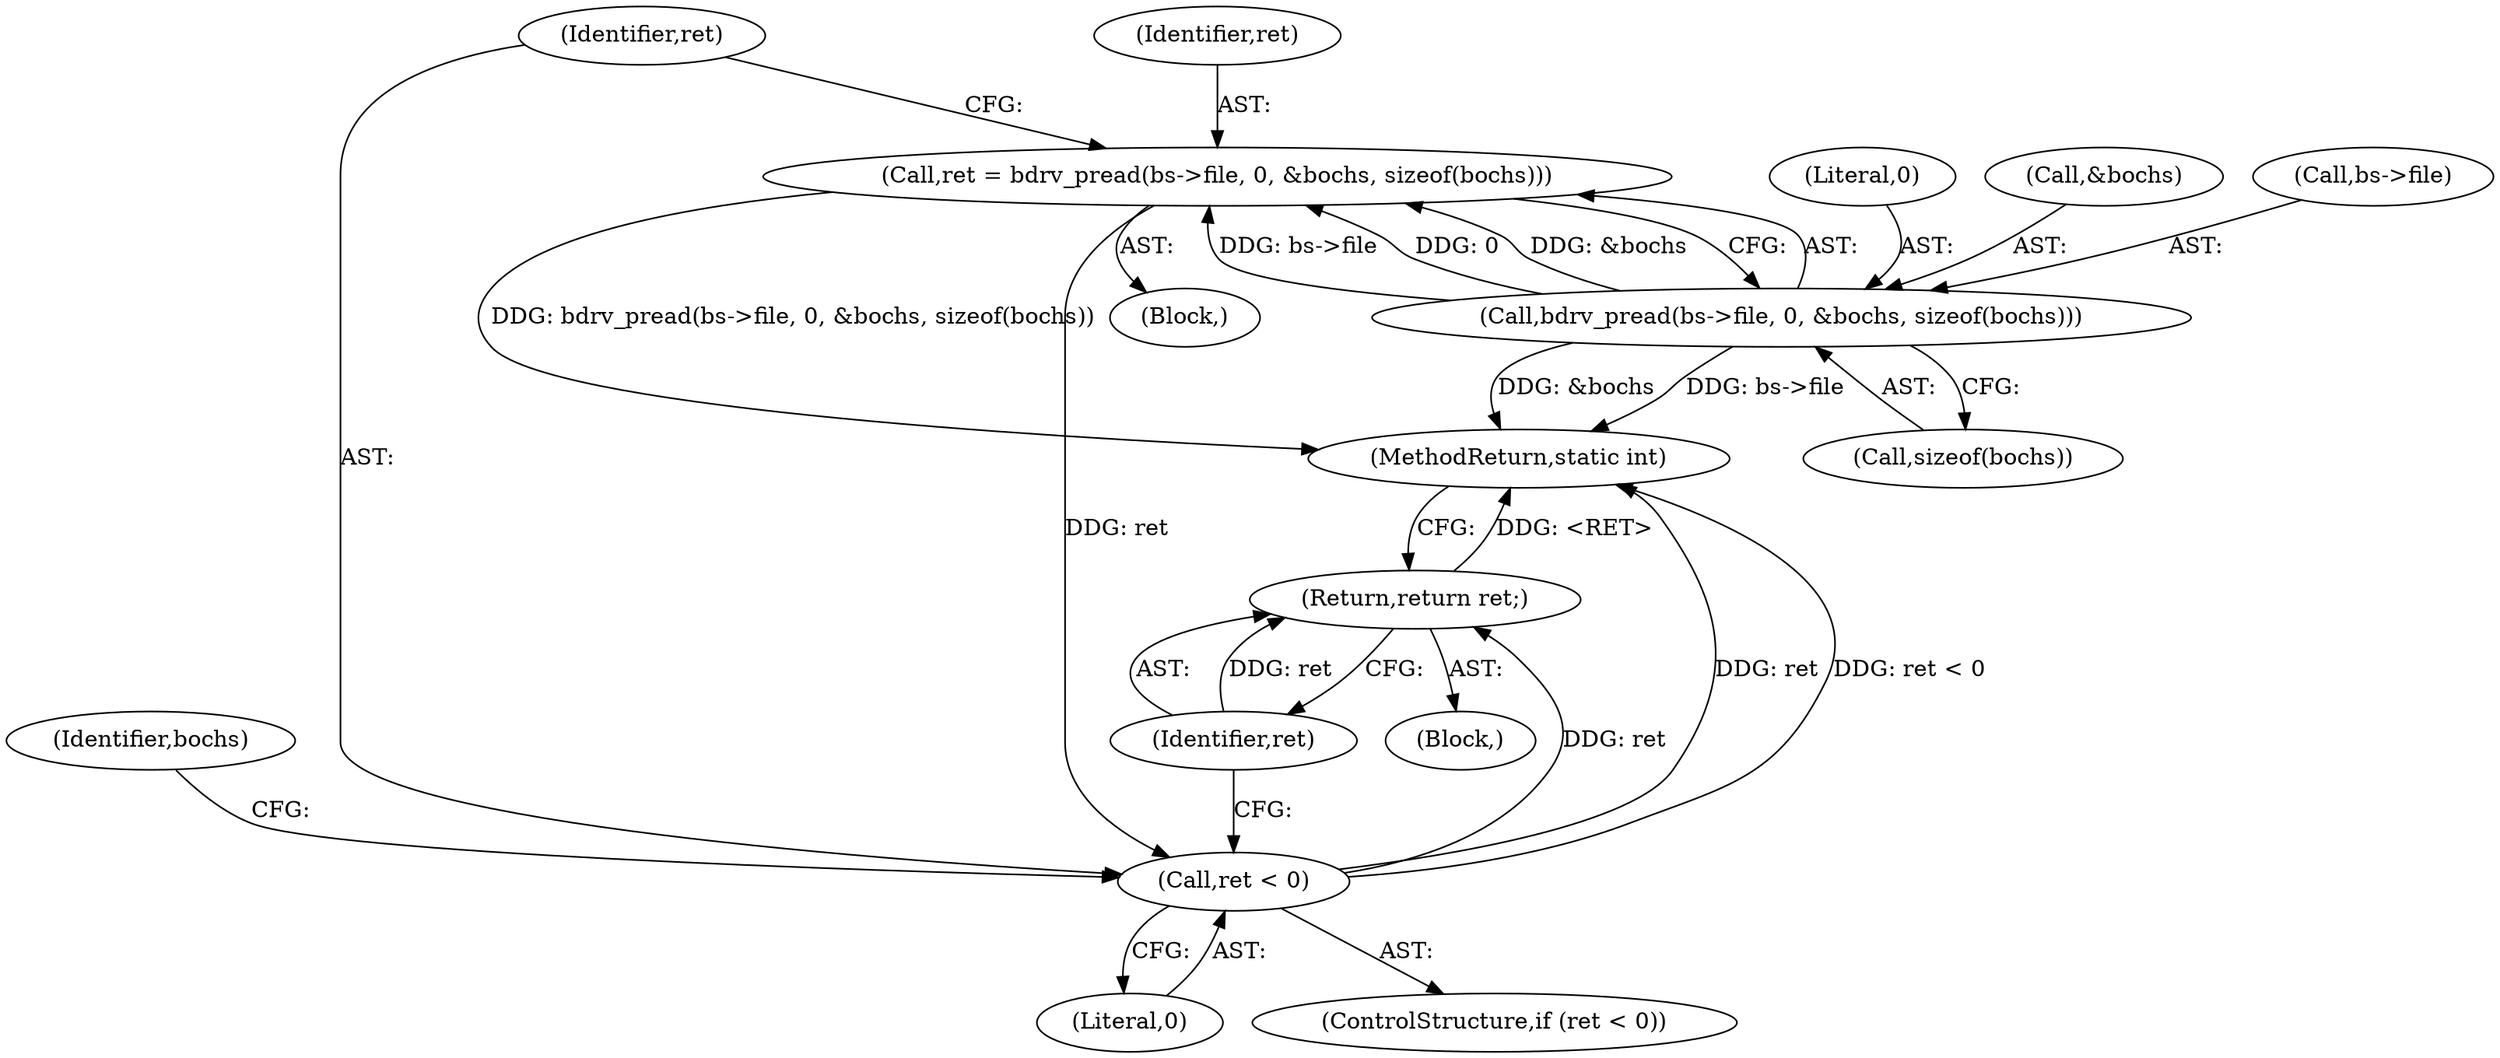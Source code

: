 digraph "0_qemu_e3737b820b45e54b059656dc3f914f895ac7a88b@API" {
"1000125" [label="(Call,ret = bdrv_pread(bs->file, 0, &bochs, sizeof(bochs)))"];
"1000127" [label="(Call,bdrv_pread(bs->file, 0, &bochs, sizeof(bochs)))"];
"1000137" [label="(Call,ret < 0)"];
"1000141" [label="(Return,return ret;)"];
"1000142" [label="(Identifier,ret)"];
"1000126" [label="(Identifier,ret)"];
"1000147" [label="(Identifier,bochs)"];
"1000110" [label="(Block,)"];
"1000131" [label="(Literal,0)"];
"1000139" [label="(Literal,0)"];
"1000141" [label="(Return,return ret;)"];
"1000132" [label="(Call,&bochs)"];
"1000137" [label="(Call,ret < 0)"];
"1000449" [label="(MethodReturn,static int)"];
"1000127" [label="(Call,bdrv_pread(bs->file, 0, &bochs, sizeof(bochs)))"];
"1000125" [label="(Call,ret = bdrv_pread(bs->file, 0, &bochs, sizeof(bochs)))"];
"1000134" [label="(Call,sizeof(bochs))"];
"1000140" [label="(Block,)"];
"1000128" [label="(Call,bs->file)"];
"1000138" [label="(Identifier,ret)"];
"1000136" [label="(ControlStructure,if (ret < 0))"];
"1000125" -> "1000110"  [label="AST: "];
"1000125" -> "1000127"  [label="CFG: "];
"1000126" -> "1000125"  [label="AST: "];
"1000127" -> "1000125"  [label="AST: "];
"1000138" -> "1000125"  [label="CFG: "];
"1000125" -> "1000449"  [label="DDG: bdrv_pread(bs->file, 0, &bochs, sizeof(bochs))"];
"1000127" -> "1000125"  [label="DDG: bs->file"];
"1000127" -> "1000125"  [label="DDG: 0"];
"1000127" -> "1000125"  [label="DDG: &bochs"];
"1000125" -> "1000137"  [label="DDG: ret"];
"1000127" -> "1000134"  [label="CFG: "];
"1000128" -> "1000127"  [label="AST: "];
"1000131" -> "1000127"  [label="AST: "];
"1000132" -> "1000127"  [label="AST: "];
"1000134" -> "1000127"  [label="AST: "];
"1000127" -> "1000449"  [label="DDG: &bochs"];
"1000127" -> "1000449"  [label="DDG: bs->file"];
"1000137" -> "1000136"  [label="AST: "];
"1000137" -> "1000139"  [label="CFG: "];
"1000138" -> "1000137"  [label="AST: "];
"1000139" -> "1000137"  [label="AST: "];
"1000142" -> "1000137"  [label="CFG: "];
"1000147" -> "1000137"  [label="CFG: "];
"1000137" -> "1000449"  [label="DDG: ret"];
"1000137" -> "1000449"  [label="DDG: ret < 0"];
"1000137" -> "1000141"  [label="DDG: ret"];
"1000141" -> "1000140"  [label="AST: "];
"1000141" -> "1000142"  [label="CFG: "];
"1000142" -> "1000141"  [label="AST: "];
"1000449" -> "1000141"  [label="CFG: "];
"1000141" -> "1000449"  [label="DDG: <RET>"];
"1000142" -> "1000141"  [label="DDG: ret"];
}

